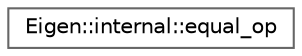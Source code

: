 digraph "类继承关系图"
{
 // LATEX_PDF_SIZE
  bgcolor="transparent";
  edge [fontname=Helvetica,fontsize=10,labelfontname=Helvetica,labelfontsize=10];
  node [fontname=Helvetica,fontsize=10,shape=box,height=0.2,width=0.4];
  rankdir="LR";
  Node0 [id="Node000000",label="Eigen::internal::equal_op",height=0.2,width=0.4,color="grey40", fillcolor="white", style="filled",URL="$struct_eigen_1_1internal_1_1equal__op.html",tooltip=" "];
}
